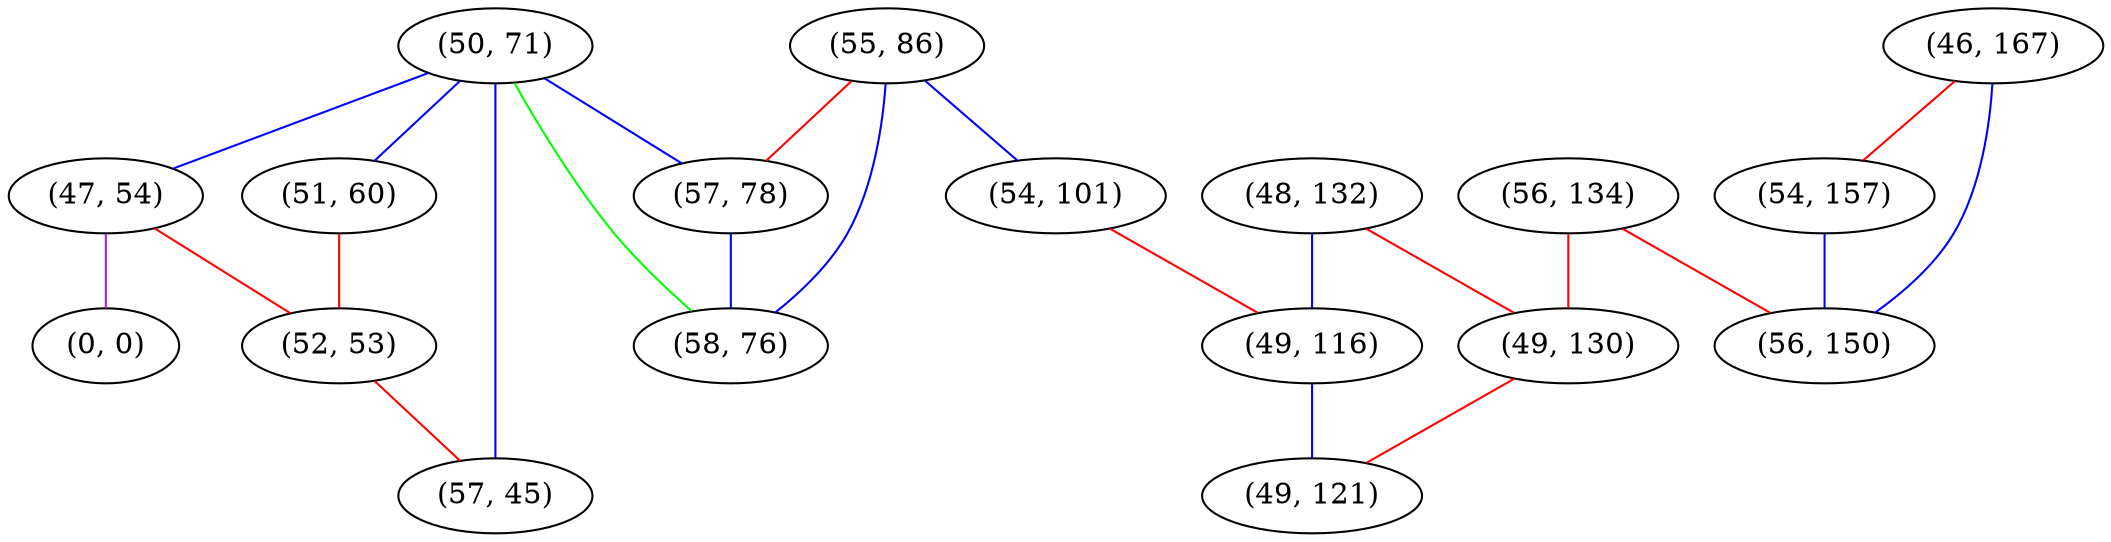 graph "" {
"(50, 71)";
"(47, 54)";
"(0, 0)";
"(51, 60)";
"(48, 132)";
"(52, 53)";
"(56, 134)";
"(55, 86)";
"(54, 101)";
"(46, 167)";
"(49, 116)";
"(49, 130)";
"(57, 45)";
"(57, 78)";
"(49, 121)";
"(54, 157)";
"(56, 150)";
"(58, 76)";
"(50, 71)" -- "(57, 45)"  [color=blue, key=0, weight=3];
"(50, 71)" -- "(47, 54)"  [color=blue, key=0, weight=3];
"(50, 71)" -- "(51, 60)"  [color=blue, key=0, weight=3];
"(50, 71)" -- "(58, 76)"  [color=green, key=0, weight=2];
"(50, 71)" -- "(57, 78)"  [color=blue, key=0, weight=3];
"(47, 54)" -- "(52, 53)"  [color=red, key=0, weight=1];
"(47, 54)" -- "(0, 0)"  [color=purple, key=0, weight=4];
"(51, 60)" -- "(52, 53)"  [color=red, key=0, weight=1];
"(48, 132)" -- "(49, 130)"  [color=red, key=0, weight=1];
"(48, 132)" -- "(49, 116)"  [color=blue, key=0, weight=3];
"(52, 53)" -- "(57, 45)"  [color=red, key=0, weight=1];
"(56, 134)" -- "(49, 130)"  [color=red, key=0, weight=1];
"(56, 134)" -- "(56, 150)"  [color=red, key=0, weight=1];
"(55, 86)" -- "(57, 78)"  [color=red, key=0, weight=1];
"(55, 86)" -- "(58, 76)"  [color=blue, key=0, weight=3];
"(55, 86)" -- "(54, 101)"  [color=blue, key=0, weight=3];
"(54, 101)" -- "(49, 116)"  [color=red, key=0, weight=1];
"(46, 167)" -- "(56, 150)"  [color=blue, key=0, weight=3];
"(46, 167)" -- "(54, 157)"  [color=red, key=0, weight=1];
"(49, 116)" -- "(49, 121)"  [color=blue, key=0, weight=3];
"(49, 130)" -- "(49, 121)"  [color=red, key=0, weight=1];
"(57, 78)" -- "(58, 76)"  [color=blue, key=0, weight=3];
"(54, 157)" -- "(56, 150)"  [color=blue, key=0, weight=3];
}
